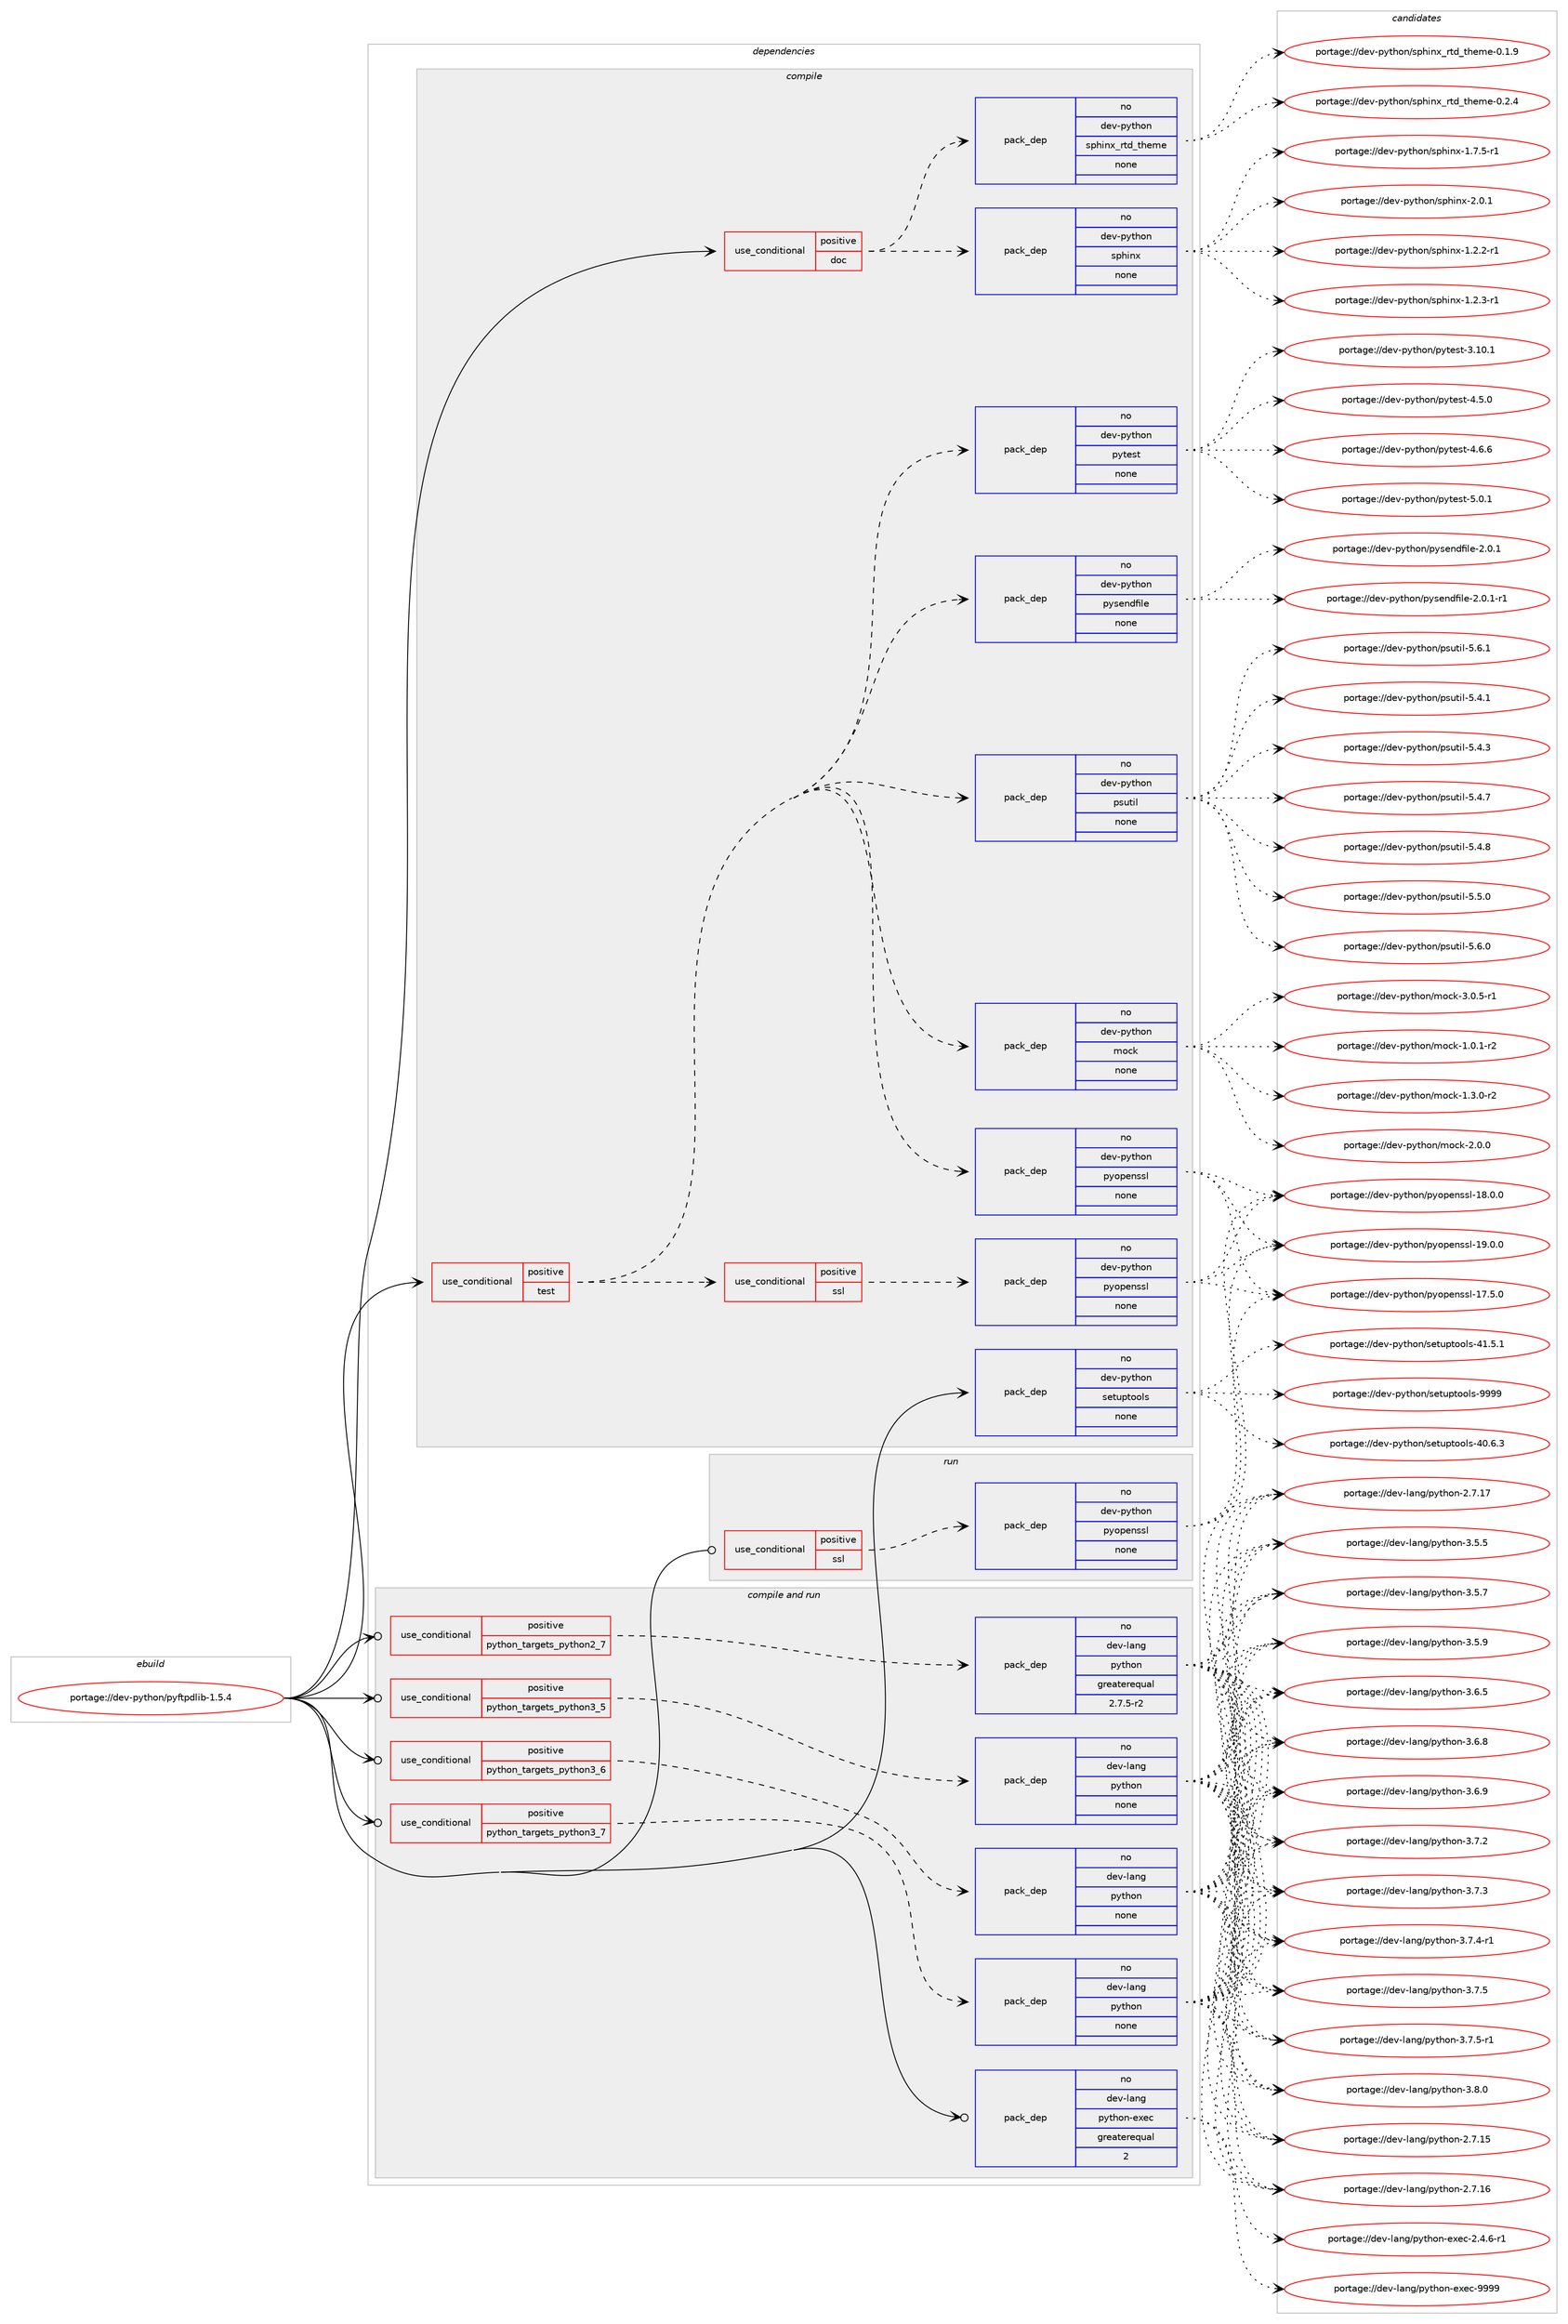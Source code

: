 digraph prolog {

# *************
# Graph options
# *************

newrank=true;
concentrate=true;
compound=true;
graph [rankdir=LR,fontname=Helvetica,fontsize=10,ranksep=1.5];#, ranksep=2.5, nodesep=0.2];
edge  [arrowhead=vee];
node  [fontname=Helvetica,fontsize=10];

# **********
# The ebuild
# **********

subgraph cluster_leftcol {
color=gray;
rank=same;
label=<<i>ebuild</i>>;
id [label="portage://dev-python/pyftpdlib-1.5.4", color=red, width=4, href="../dev-python/pyftpdlib-1.5.4.svg"];
}

# ****************
# The dependencies
# ****************

subgraph cluster_midcol {
color=gray;
label=<<i>dependencies</i>>;
subgraph cluster_compile {
fillcolor="#eeeeee";
style=filled;
label=<<i>compile</i>>;
subgraph cond35155 {
dependency160757 [label=<<TABLE BORDER="0" CELLBORDER="1" CELLSPACING="0" CELLPADDING="4"><TR><TD ROWSPAN="3" CELLPADDING="10">use_conditional</TD></TR><TR><TD>positive</TD></TR><TR><TD>doc</TD></TR></TABLE>>, shape=none, color=red];
subgraph pack122237 {
dependency160758 [label=<<TABLE BORDER="0" CELLBORDER="1" CELLSPACING="0" CELLPADDING="4" WIDTH="220"><TR><TD ROWSPAN="6" CELLPADDING="30">pack_dep</TD></TR><TR><TD WIDTH="110">no</TD></TR><TR><TD>dev-python</TD></TR><TR><TD>sphinx</TD></TR><TR><TD>none</TD></TR><TR><TD></TD></TR></TABLE>>, shape=none, color=blue];
}
dependency160757:e -> dependency160758:w [weight=20,style="dashed",arrowhead="vee"];
subgraph pack122238 {
dependency160759 [label=<<TABLE BORDER="0" CELLBORDER="1" CELLSPACING="0" CELLPADDING="4" WIDTH="220"><TR><TD ROWSPAN="6" CELLPADDING="30">pack_dep</TD></TR><TR><TD WIDTH="110">no</TD></TR><TR><TD>dev-python</TD></TR><TR><TD>sphinx_rtd_theme</TD></TR><TR><TD>none</TD></TR><TR><TD></TD></TR></TABLE>>, shape=none, color=blue];
}
dependency160757:e -> dependency160759:w [weight=20,style="dashed",arrowhead="vee"];
}
id:e -> dependency160757:w [weight=20,style="solid",arrowhead="vee"];
subgraph cond35156 {
dependency160760 [label=<<TABLE BORDER="0" CELLBORDER="1" CELLSPACING="0" CELLPADDING="4"><TR><TD ROWSPAN="3" CELLPADDING="10">use_conditional</TD></TR><TR><TD>positive</TD></TR><TR><TD>test</TD></TR></TABLE>>, shape=none, color=red];
subgraph cond35157 {
dependency160761 [label=<<TABLE BORDER="0" CELLBORDER="1" CELLSPACING="0" CELLPADDING="4"><TR><TD ROWSPAN="3" CELLPADDING="10">use_conditional</TD></TR><TR><TD>positive</TD></TR><TR><TD>ssl</TD></TR></TABLE>>, shape=none, color=red];
subgraph pack122239 {
dependency160762 [label=<<TABLE BORDER="0" CELLBORDER="1" CELLSPACING="0" CELLPADDING="4" WIDTH="220"><TR><TD ROWSPAN="6" CELLPADDING="30">pack_dep</TD></TR><TR><TD WIDTH="110">no</TD></TR><TR><TD>dev-python</TD></TR><TR><TD>pyopenssl</TD></TR><TR><TD>none</TD></TR><TR><TD></TD></TR></TABLE>>, shape=none, color=blue];
}
dependency160761:e -> dependency160762:w [weight=20,style="dashed",arrowhead="vee"];
}
dependency160760:e -> dependency160761:w [weight=20,style="dashed",arrowhead="vee"];
subgraph pack122240 {
dependency160763 [label=<<TABLE BORDER="0" CELLBORDER="1" CELLSPACING="0" CELLPADDING="4" WIDTH="220"><TR><TD ROWSPAN="6" CELLPADDING="30">pack_dep</TD></TR><TR><TD WIDTH="110">no</TD></TR><TR><TD>dev-python</TD></TR><TR><TD>mock</TD></TR><TR><TD>none</TD></TR><TR><TD></TD></TR></TABLE>>, shape=none, color=blue];
}
dependency160760:e -> dependency160763:w [weight=20,style="dashed",arrowhead="vee"];
subgraph pack122241 {
dependency160764 [label=<<TABLE BORDER="0" CELLBORDER="1" CELLSPACING="0" CELLPADDING="4" WIDTH="220"><TR><TD ROWSPAN="6" CELLPADDING="30">pack_dep</TD></TR><TR><TD WIDTH="110">no</TD></TR><TR><TD>dev-python</TD></TR><TR><TD>psutil</TD></TR><TR><TD>none</TD></TR><TR><TD></TD></TR></TABLE>>, shape=none, color=blue];
}
dependency160760:e -> dependency160764:w [weight=20,style="dashed",arrowhead="vee"];
subgraph pack122242 {
dependency160765 [label=<<TABLE BORDER="0" CELLBORDER="1" CELLSPACING="0" CELLPADDING="4" WIDTH="220"><TR><TD ROWSPAN="6" CELLPADDING="30">pack_dep</TD></TR><TR><TD WIDTH="110">no</TD></TR><TR><TD>dev-python</TD></TR><TR><TD>pyopenssl</TD></TR><TR><TD>none</TD></TR><TR><TD></TD></TR></TABLE>>, shape=none, color=blue];
}
dependency160760:e -> dependency160765:w [weight=20,style="dashed",arrowhead="vee"];
subgraph pack122243 {
dependency160766 [label=<<TABLE BORDER="0" CELLBORDER="1" CELLSPACING="0" CELLPADDING="4" WIDTH="220"><TR><TD ROWSPAN="6" CELLPADDING="30">pack_dep</TD></TR><TR><TD WIDTH="110">no</TD></TR><TR><TD>dev-python</TD></TR><TR><TD>pysendfile</TD></TR><TR><TD>none</TD></TR><TR><TD></TD></TR></TABLE>>, shape=none, color=blue];
}
dependency160760:e -> dependency160766:w [weight=20,style="dashed",arrowhead="vee"];
subgraph pack122244 {
dependency160767 [label=<<TABLE BORDER="0" CELLBORDER="1" CELLSPACING="0" CELLPADDING="4" WIDTH="220"><TR><TD ROWSPAN="6" CELLPADDING="30">pack_dep</TD></TR><TR><TD WIDTH="110">no</TD></TR><TR><TD>dev-python</TD></TR><TR><TD>pytest</TD></TR><TR><TD>none</TD></TR><TR><TD></TD></TR></TABLE>>, shape=none, color=blue];
}
dependency160760:e -> dependency160767:w [weight=20,style="dashed",arrowhead="vee"];
}
id:e -> dependency160760:w [weight=20,style="solid",arrowhead="vee"];
subgraph pack122245 {
dependency160768 [label=<<TABLE BORDER="0" CELLBORDER="1" CELLSPACING="0" CELLPADDING="4" WIDTH="220"><TR><TD ROWSPAN="6" CELLPADDING="30">pack_dep</TD></TR><TR><TD WIDTH="110">no</TD></TR><TR><TD>dev-python</TD></TR><TR><TD>setuptools</TD></TR><TR><TD>none</TD></TR><TR><TD></TD></TR></TABLE>>, shape=none, color=blue];
}
id:e -> dependency160768:w [weight=20,style="solid",arrowhead="vee"];
}
subgraph cluster_compileandrun {
fillcolor="#eeeeee";
style=filled;
label=<<i>compile and run</i>>;
subgraph cond35158 {
dependency160769 [label=<<TABLE BORDER="0" CELLBORDER="1" CELLSPACING="0" CELLPADDING="4"><TR><TD ROWSPAN="3" CELLPADDING="10">use_conditional</TD></TR><TR><TD>positive</TD></TR><TR><TD>python_targets_python2_7</TD></TR></TABLE>>, shape=none, color=red];
subgraph pack122246 {
dependency160770 [label=<<TABLE BORDER="0" CELLBORDER="1" CELLSPACING="0" CELLPADDING="4" WIDTH="220"><TR><TD ROWSPAN="6" CELLPADDING="30">pack_dep</TD></TR><TR><TD WIDTH="110">no</TD></TR><TR><TD>dev-lang</TD></TR><TR><TD>python</TD></TR><TR><TD>greaterequal</TD></TR><TR><TD>2.7.5-r2</TD></TR></TABLE>>, shape=none, color=blue];
}
dependency160769:e -> dependency160770:w [weight=20,style="dashed",arrowhead="vee"];
}
id:e -> dependency160769:w [weight=20,style="solid",arrowhead="odotvee"];
subgraph cond35159 {
dependency160771 [label=<<TABLE BORDER="0" CELLBORDER="1" CELLSPACING="0" CELLPADDING="4"><TR><TD ROWSPAN="3" CELLPADDING="10">use_conditional</TD></TR><TR><TD>positive</TD></TR><TR><TD>python_targets_python3_5</TD></TR></TABLE>>, shape=none, color=red];
subgraph pack122247 {
dependency160772 [label=<<TABLE BORDER="0" CELLBORDER="1" CELLSPACING="0" CELLPADDING="4" WIDTH="220"><TR><TD ROWSPAN="6" CELLPADDING="30">pack_dep</TD></TR><TR><TD WIDTH="110">no</TD></TR><TR><TD>dev-lang</TD></TR><TR><TD>python</TD></TR><TR><TD>none</TD></TR><TR><TD></TD></TR></TABLE>>, shape=none, color=blue];
}
dependency160771:e -> dependency160772:w [weight=20,style="dashed",arrowhead="vee"];
}
id:e -> dependency160771:w [weight=20,style="solid",arrowhead="odotvee"];
subgraph cond35160 {
dependency160773 [label=<<TABLE BORDER="0" CELLBORDER="1" CELLSPACING="0" CELLPADDING="4"><TR><TD ROWSPAN="3" CELLPADDING="10">use_conditional</TD></TR><TR><TD>positive</TD></TR><TR><TD>python_targets_python3_6</TD></TR></TABLE>>, shape=none, color=red];
subgraph pack122248 {
dependency160774 [label=<<TABLE BORDER="0" CELLBORDER="1" CELLSPACING="0" CELLPADDING="4" WIDTH="220"><TR><TD ROWSPAN="6" CELLPADDING="30">pack_dep</TD></TR><TR><TD WIDTH="110">no</TD></TR><TR><TD>dev-lang</TD></TR><TR><TD>python</TD></TR><TR><TD>none</TD></TR><TR><TD></TD></TR></TABLE>>, shape=none, color=blue];
}
dependency160773:e -> dependency160774:w [weight=20,style="dashed",arrowhead="vee"];
}
id:e -> dependency160773:w [weight=20,style="solid",arrowhead="odotvee"];
subgraph cond35161 {
dependency160775 [label=<<TABLE BORDER="0" CELLBORDER="1" CELLSPACING="0" CELLPADDING="4"><TR><TD ROWSPAN="3" CELLPADDING="10">use_conditional</TD></TR><TR><TD>positive</TD></TR><TR><TD>python_targets_python3_7</TD></TR></TABLE>>, shape=none, color=red];
subgraph pack122249 {
dependency160776 [label=<<TABLE BORDER="0" CELLBORDER="1" CELLSPACING="0" CELLPADDING="4" WIDTH="220"><TR><TD ROWSPAN="6" CELLPADDING="30">pack_dep</TD></TR><TR><TD WIDTH="110">no</TD></TR><TR><TD>dev-lang</TD></TR><TR><TD>python</TD></TR><TR><TD>none</TD></TR><TR><TD></TD></TR></TABLE>>, shape=none, color=blue];
}
dependency160775:e -> dependency160776:w [weight=20,style="dashed",arrowhead="vee"];
}
id:e -> dependency160775:w [weight=20,style="solid",arrowhead="odotvee"];
subgraph pack122250 {
dependency160777 [label=<<TABLE BORDER="0" CELLBORDER="1" CELLSPACING="0" CELLPADDING="4" WIDTH="220"><TR><TD ROWSPAN="6" CELLPADDING="30">pack_dep</TD></TR><TR><TD WIDTH="110">no</TD></TR><TR><TD>dev-lang</TD></TR><TR><TD>python-exec</TD></TR><TR><TD>greaterequal</TD></TR><TR><TD>2</TD></TR></TABLE>>, shape=none, color=blue];
}
id:e -> dependency160777:w [weight=20,style="solid",arrowhead="odotvee"];
}
subgraph cluster_run {
fillcolor="#eeeeee";
style=filled;
label=<<i>run</i>>;
subgraph cond35162 {
dependency160778 [label=<<TABLE BORDER="0" CELLBORDER="1" CELLSPACING="0" CELLPADDING="4"><TR><TD ROWSPAN="3" CELLPADDING="10">use_conditional</TD></TR><TR><TD>positive</TD></TR><TR><TD>ssl</TD></TR></TABLE>>, shape=none, color=red];
subgraph pack122251 {
dependency160779 [label=<<TABLE BORDER="0" CELLBORDER="1" CELLSPACING="0" CELLPADDING="4" WIDTH="220"><TR><TD ROWSPAN="6" CELLPADDING="30">pack_dep</TD></TR><TR><TD WIDTH="110">no</TD></TR><TR><TD>dev-python</TD></TR><TR><TD>pyopenssl</TD></TR><TR><TD>none</TD></TR><TR><TD></TD></TR></TABLE>>, shape=none, color=blue];
}
dependency160778:e -> dependency160779:w [weight=20,style="dashed",arrowhead="vee"];
}
id:e -> dependency160778:w [weight=20,style="solid",arrowhead="odot"];
}
}

# **************
# The candidates
# **************

subgraph cluster_choices {
rank=same;
color=gray;
label=<<i>candidates</i>>;

subgraph choice122237 {
color=black;
nodesep=1;
choiceportage10010111845112121116104111110471151121041051101204549465046504511449 [label="portage://dev-python/sphinx-1.2.2-r1", color=red, width=4,href="../dev-python/sphinx-1.2.2-r1.svg"];
choiceportage10010111845112121116104111110471151121041051101204549465046514511449 [label="portage://dev-python/sphinx-1.2.3-r1", color=red, width=4,href="../dev-python/sphinx-1.2.3-r1.svg"];
choiceportage10010111845112121116104111110471151121041051101204549465546534511449 [label="portage://dev-python/sphinx-1.7.5-r1", color=red, width=4,href="../dev-python/sphinx-1.7.5-r1.svg"];
choiceportage1001011184511212111610411111047115112104105110120455046484649 [label="portage://dev-python/sphinx-2.0.1", color=red, width=4,href="../dev-python/sphinx-2.0.1.svg"];
dependency160758:e -> choiceportage10010111845112121116104111110471151121041051101204549465046504511449:w [style=dotted,weight="100"];
dependency160758:e -> choiceportage10010111845112121116104111110471151121041051101204549465046514511449:w [style=dotted,weight="100"];
dependency160758:e -> choiceportage10010111845112121116104111110471151121041051101204549465546534511449:w [style=dotted,weight="100"];
dependency160758:e -> choiceportage1001011184511212111610411111047115112104105110120455046484649:w [style=dotted,weight="100"];
}
subgraph choice122238 {
color=black;
nodesep=1;
choiceportage10010111845112121116104111110471151121041051101209511411610095116104101109101454846494657 [label="portage://dev-python/sphinx_rtd_theme-0.1.9", color=red, width=4,href="../dev-python/sphinx_rtd_theme-0.1.9.svg"];
choiceportage10010111845112121116104111110471151121041051101209511411610095116104101109101454846504652 [label="portage://dev-python/sphinx_rtd_theme-0.2.4", color=red, width=4,href="../dev-python/sphinx_rtd_theme-0.2.4.svg"];
dependency160759:e -> choiceportage10010111845112121116104111110471151121041051101209511411610095116104101109101454846494657:w [style=dotted,weight="100"];
dependency160759:e -> choiceportage10010111845112121116104111110471151121041051101209511411610095116104101109101454846504652:w [style=dotted,weight="100"];
}
subgraph choice122239 {
color=black;
nodesep=1;
choiceportage100101118451121211161041111104711212111111210111011511510845495546534648 [label="portage://dev-python/pyopenssl-17.5.0", color=red, width=4,href="../dev-python/pyopenssl-17.5.0.svg"];
choiceportage100101118451121211161041111104711212111111210111011511510845495646484648 [label="portage://dev-python/pyopenssl-18.0.0", color=red, width=4,href="../dev-python/pyopenssl-18.0.0.svg"];
choiceportage100101118451121211161041111104711212111111210111011511510845495746484648 [label="portage://dev-python/pyopenssl-19.0.0", color=red, width=4,href="../dev-python/pyopenssl-19.0.0.svg"];
dependency160762:e -> choiceportage100101118451121211161041111104711212111111210111011511510845495546534648:w [style=dotted,weight="100"];
dependency160762:e -> choiceportage100101118451121211161041111104711212111111210111011511510845495646484648:w [style=dotted,weight="100"];
dependency160762:e -> choiceportage100101118451121211161041111104711212111111210111011511510845495746484648:w [style=dotted,weight="100"];
}
subgraph choice122240 {
color=black;
nodesep=1;
choiceportage1001011184511212111610411111047109111991074549464846494511450 [label="portage://dev-python/mock-1.0.1-r2", color=red, width=4,href="../dev-python/mock-1.0.1-r2.svg"];
choiceportage1001011184511212111610411111047109111991074549465146484511450 [label="portage://dev-python/mock-1.3.0-r2", color=red, width=4,href="../dev-python/mock-1.3.0-r2.svg"];
choiceportage100101118451121211161041111104710911199107455046484648 [label="portage://dev-python/mock-2.0.0", color=red, width=4,href="../dev-python/mock-2.0.0.svg"];
choiceportage1001011184511212111610411111047109111991074551464846534511449 [label="portage://dev-python/mock-3.0.5-r1", color=red, width=4,href="../dev-python/mock-3.0.5-r1.svg"];
dependency160763:e -> choiceportage1001011184511212111610411111047109111991074549464846494511450:w [style=dotted,weight="100"];
dependency160763:e -> choiceportage1001011184511212111610411111047109111991074549465146484511450:w [style=dotted,weight="100"];
dependency160763:e -> choiceportage100101118451121211161041111104710911199107455046484648:w [style=dotted,weight="100"];
dependency160763:e -> choiceportage1001011184511212111610411111047109111991074551464846534511449:w [style=dotted,weight="100"];
}
subgraph choice122241 {
color=black;
nodesep=1;
choiceportage1001011184511212111610411111047112115117116105108455346524649 [label="portage://dev-python/psutil-5.4.1", color=red, width=4,href="../dev-python/psutil-5.4.1.svg"];
choiceportage1001011184511212111610411111047112115117116105108455346524651 [label="portage://dev-python/psutil-5.4.3", color=red, width=4,href="../dev-python/psutil-5.4.3.svg"];
choiceportage1001011184511212111610411111047112115117116105108455346524655 [label="portage://dev-python/psutil-5.4.7", color=red, width=4,href="../dev-python/psutil-5.4.7.svg"];
choiceportage1001011184511212111610411111047112115117116105108455346524656 [label="portage://dev-python/psutil-5.4.8", color=red, width=4,href="../dev-python/psutil-5.4.8.svg"];
choiceportage1001011184511212111610411111047112115117116105108455346534648 [label="portage://dev-python/psutil-5.5.0", color=red, width=4,href="../dev-python/psutil-5.5.0.svg"];
choiceportage1001011184511212111610411111047112115117116105108455346544648 [label="portage://dev-python/psutil-5.6.0", color=red, width=4,href="../dev-python/psutil-5.6.0.svg"];
choiceportage1001011184511212111610411111047112115117116105108455346544649 [label="portage://dev-python/psutil-5.6.1", color=red, width=4,href="../dev-python/psutil-5.6.1.svg"];
dependency160764:e -> choiceportage1001011184511212111610411111047112115117116105108455346524649:w [style=dotted,weight="100"];
dependency160764:e -> choiceportage1001011184511212111610411111047112115117116105108455346524651:w [style=dotted,weight="100"];
dependency160764:e -> choiceportage1001011184511212111610411111047112115117116105108455346524655:w [style=dotted,weight="100"];
dependency160764:e -> choiceportage1001011184511212111610411111047112115117116105108455346524656:w [style=dotted,weight="100"];
dependency160764:e -> choiceportage1001011184511212111610411111047112115117116105108455346534648:w [style=dotted,weight="100"];
dependency160764:e -> choiceportage1001011184511212111610411111047112115117116105108455346544648:w [style=dotted,weight="100"];
dependency160764:e -> choiceportage1001011184511212111610411111047112115117116105108455346544649:w [style=dotted,weight="100"];
}
subgraph choice122242 {
color=black;
nodesep=1;
choiceportage100101118451121211161041111104711212111111210111011511510845495546534648 [label="portage://dev-python/pyopenssl-17.5.0", color=red, width=4,href="../dev-python/pyopenssl-17.5.0.svg"];
choiceportage100101118451121211161041111104711212111111210111011511510845495646484648 [label="portage://dev-python/pyopenssl-18.0.0", color=red, width=4,href="../dev-python/pyopenssl-18.0.0.svg"];
choiceportage100101118451121211161041111104711212111111210111011511510845495746484648 [label="portage://dev-python/pyopenssl-19.0.0", color=red, width=4,href="../dev-python/pyopenssl-19.0.0.svg"];
dependency160765:e -> choiceportage100101118451121211161041111104711212111111210111011511510845495546534648:w [style=dotted,weight="100"];
dependency160765:e -> choiceportage100101118451121211161041111104711212111111210111011511510845495646484648:w [style=dotted,weight="100"];
dependency160765:e -> choiceportage100101118451121211161041111104711212111111210111011511510845495746484648:w [style=dotted,weight="100"];
}
subgraph choice122243 {
color=black;
nodesep=1;
choiceportage1001011184511212111610411111047112121115101110100102105108101455046484649 [label="portage://dev-python/pysendfile-2.0.1", color=red, width=4,href="../dev-python/pysendfile-2.0.1.svg"];
choiceportage10010111845112121116104111110471121211151011101001021051081014550464846494511449 [label="portage://dev-python/pysendfile-2.0.1-r1", color=red, width=4,href="../dev-python/pysendfile-2.0.1-r1.svg"];
dependency160766:e -> choiceportage1001011184511212111610411111047112121115101110100102105108101455046484649:w [style=dotted,weight="100"];
dependency160766:e -> choiceportage10010111845112121116104111110471121211151011101001021051081014550464846494511449:w [style=dotted,weight="100"];
}
subgraph choice122244 {
color=black;
nodesep=1;
choiceportage100101118451121211161041111104711212111610111511645514649484649 [label="portage://dev-python/pytest-3.10.1", color=red, width=4,href="../dev-python/pytest-3.10.1.svg"];
choiceportage1001011184511212111610411111047112121116101115116455246534648 [label="portage://dev-python/pytest-4.5.0", color=red, width=4,href="../dev-python/pytest-4.5.0.svg"];
choiceportage1001011184511212111610411111047112121116101115116455246544654 [label="portage://dev-python/pytest-4.6.6", color=red, width=4,href="../dev-python/pytest-4.6.6.svg"];
choiceportage1001011184511212111610411111047112121116101115116455346484649 [label="portage://dev-python/pytest-5.0.1", color=red, width=4,href="../dev-python/pytest-5.0.1.svg"];
dependency160767:e -> choiceportage100101118451121211161041111104711212111610111511645514649484649:w [style=dotted,weight="100"];
dependency160767:e -> choiceportage1001011184511212111610411111047112121116101115116455246534648:w [style=dotted,weight="100"];
dependency160767:e -> choiceportage1001011184511212111610411111047112121116101115116455246544654:w [style=dotted,weight="100"];
dependency160767:e -> choiceportage1001011184511212111610411111047112121116101115116455346484649:w [style=dotted,weight="100"];
}
subgraph choice122245 {
color=black;
nodesep=1;
choiceportage100101118451121211161041111104711510111611711211611111110811545524846544651 [label="portage://dev-python/setuptools-40.6.3", color=red, width=4,href="../dev-python/setuptools-40.6.3.svg"];
choiceportage100101118451121211161041111104711510111611711211611111110811545524946534649 [label="portage://dev-python/setuptools-41.5.1", color=red, width=4,href="../dev-python/setuptools-41.5.1.svg"];
choiceportage10010111845112121116104111110471151011161171121161111111081154557575757 [label="portage://dev-python/setuptools-9999", color=red, width=4,href="../dev-python/setuptools-9999.svg"];
dependency160768:e -> choiceportage100101118451121211161041111104711510111611711211611111110811545524846544651:w [style=dotted,weight="100"];
dependency160768:e -> choiceportage100101118451121211161041111104711510111611711211611111110811545524946534649:w [style=dotted,weight="100"];
dependency160768:e -> choiceportage10010111845112121116104111110471151011161171121161111111081154557575757:w [style=dotted,weight="100"];
}
subgraph choice122246 {
color=black;
nodesep=1;
choiceportage10010111845108971101034711212111610411111045504655464953 [label="portage://dev-lang/python-2.7.15", color=red, width=4,href="../dev-lang/python-2.7.15.svg"];
choiceportage10010111845108971101034711212111610411111045504655464954 [label="portage://dev-lang/python-2.7.16", color=red, width=4,href="../dev-lang/python-2.7.16.svg"];
choiceportage10010111845108971101034711212111610411111045504655464955 [label="portage://dev-lang/python-2.7.17", color=red, width=4,href="../dev-lang/python-2.7.17.svg"];
choiceportage100101118451089711010347112121116104111110455146534653 [label="portage://dev-lang/python-3.5.5", color=red, width=4,href="../dev-lang/python-3.5.5.svg"];
choiceportage100101118451089711010347112121116104111110455146534655 [label="portage://dev-lang/python-3.5.7", color=red, width=4,href="../dev-lang/python-3.5.7.svg"];
choiceportage100101118451089711010347112121116104111110455146534657 [label="portage://dev-lang/python-3.5.9", color=red, width=4,href="../dev-lang/python-3.5.9.svg"];
choiceportage100101118451089711010347112121116104111110455146544653 [label="portage://dev-lang/python-3.6.5", color=red, width=4,href="../dev-lang/python-3.6.5.svg"];
choiceportage100101118451089711010347112121116104111110455146544656 [label="portage://dev-lang/python-3.6.8", color=red, width=4,href="../dev-lang/python-3.6.8.svg"];
choiceportage100101118451089711010347112121116104111110455146544657 [label="portage://dev-lang/python-3.6.9", color=red, width=4,href="../dev-lang/python-3.6.9.svg"];
choiceportage100101118451089711010347112121116104111110455146554650 [label="portage://dev-lang/python-3.7.2", color=red, width=4,href="../dev-lang/python-3.7.2.svg"];
choiceportage100101118451089711010347112121116104111110455146554651 [label="portage://dev-lang/python-3.7.3", color=red, width=4,href="../dev-lang/python-3.7.3.svg"];
choiceportage1001011184510897110103471121211161041111104551465546524511449 [label="portage://dev-lang/python-3.7.4-r1", color=red, width=4,href="../dev-lang/python-3.7.4-r1.svg"];
choiceportage100101118451089711010347112121116104111110455146554653 [label="portage://dev-lang/python-3.7.5", color=red, width=4,href="../dev-lang/python-3.7.5.svg"];
choiceportage1001011184510897110103471121211161041111104551465546534511449 [label="portage://dev-lang/python-3.7.5-r1", color=red, width=4,href="../dev-lang/python-3.7.5-r1.svg"];
choiceportage100101118451089711010347112121116104111110455146564648 [label="portage://dev-lang/python-3.8.0", color=red, width=4,href="../dev-lang/python-3.8.0.svg"];
dependency160770:e -> choiceportage10010111845108971101034711212111610411111045504655464953:w [style=dotted,weight="100"];
dependency160770:e -> choiceportage10010111845108971101034711212111610411111045504655464954:w [style=dotted,weight="100"];
dependency160770:e -> choiceportage10010111845108971101034711212111610411111045504655464955:w [style=dotted,weight="100"];
dependency160770:e -> choiceportage100101118451089711010347112121116104111110455146534653:w [style=dotted,weight="100"];
dependency160770:e -> choiceportage100101118451089711010347112121116104111110455146534655:w [style=dotted,weight="100"];
dependency160770:e -> choiceportage100101118451089711010347112121116104111110455146534657:w [style=dotted,weight="100"];
dependency160770:e -> choiceportage100101118451089711010347112121116104111110455146544653:w [style=dotted,weight="100"];
dependency160770:e -> choiceportage100101118451089711010347112121116104111110455146544656:w [style=dotted,weight="100"];
dependency160770:e -> choiceportage100101118451089711010347112121116104111110455146544657:w [style=dotted,weight="100"];
dependency160770:e -> choiceportage100101118451089711010347112121116104111110455146554650:w [style=dotted,weight="100"];
dependency160770:e -> choiceportage100101118451089711010347112121116104111110455146554651:w [style=dotted,weight="100"];
dependency160770:e -> choiceportage1001011184510897110103471121211161041111104551465546524511449:w [style=dotted,weight="100"];
dependency160770:e -> choiceportage100101118451089711010347112121116104111110455146554653:w [style=dotted,weight="100"];
dependency160770:e -> choiceportage1001011184510897110103471121211161041111104551465546534511449:w [style=dotted,weight="100"];
dependency160770:e -> choiceportage100101118451089711010347112121116104111110455146564648:w [style=dotted,weight="100"];
}
subgraph choice122247 {
color=black;
nodesep=1;
choiceportage10010111845108971101034711212111610411111045504655464953 [label="portage://dev-lang/python-2.7.15", color=red, width=4,href="../dev-lang/python-2.7.15.svg"];
choiceportage10010111845108971101034711212111610411111045504655464954 [label="portage://dev-lang/python-2.7.16", color=red, width=4,href="../dev-lang/python-2.7.16.svg"];
choiceportage10010111845108971101034711212111610411111045504655464955 [label="portage://dev-lang/python-2.7.17", color=red, width=4,href="../dev-lang/python-2.7.17.svg"];
choiceportage100101118451089711010347112121116104111110455146534653 [label="portage://dev-lang/python-3.5.5", color=red, width=4,href="../dev-lang/python-3.5.5.svg"];
choiceportage100101118451089711010347112121116104111110455146534655 [label="portage://dev-lang/python-3.5.7", color=red, width=4,href="../dev-lang/python-3.5.7.svg"];
choiceportage100101118451089711010347112121116104111110455146534657 [label="portage://dev-lang/python-3.5.9", color=red, width=4,href="../dev-lang/python-3.5.9.svg"];
choiceportage100101118451089711010347112121116104111110455146544653 [label="portage://dev-lang/python-3.6.5", color=red, width=4,href="../dev-lang/python-3.6.5.svg"];
choiceportage100101118451089711010347112121116104111110455146544656 [label="portage://dev-lang/python-3.6.8", color=red, width=4,href="../dev-lang/python-3.6.8.svg"];
choiceportage100101118451089711010347112121116104111110455146544657 [label="portage://dev-lang/python-3.6.9", color=red, width=4,href="../dev-lang/python-3.6.9.svg"];
choiceportage100101118451089711010347112121116104111110455146554650 [label="portage://dev-lang/python-3.7.2", color=red, width=4,href="../dev-lang/python-3.7.2.svg"];
choiceportage100101118451089711010347112121116104111110455146554651 [label="portage://dev-lang/python-3.7.3", color=red, width=4,href="../dev-lang/python-3.7.3.svg"];
choiceportage1001011184510897110103471121211161041111104551465546524511449 [label="portage://dev-lang/python-3.7.4-r1", color=red, width=4,href="../dev-lang/python-3.7.4-r1.svg"];
choiceportage100101118451089711010347112121116104111110455146554653 [label="portage://dev-lang/python-3.7.5", color=red, width=4,href="../dev-lang/python-3.7.5.svg"];
choiceportage1001011184510897110103471121211161041111104551465546534511449 [label="portage://dev-lang/python-3.7.5-r1", color=red, width=4,href="../dev-lang/python-3.7.5-r1.svg"];
choiceportage100101118451089711010347112121116104111110455146564648 [label="portage://dev-lang/python-3.8.0", color=red, width=4,href="../dev-lang/python-3.8.0.svg"];
dependency160772:e -> choiceportage10010111845108971101034711212111610411111045504655464953:w [style=dotted,weight="100"];
dependency160772:e -> choiceportage10010111845108971101034711212111610411111045504655464954:w [style=dotted,weight="100"];
dependency160772:e -> choiceportage10010111845108971101034711212111610411111045504655464955:w [style=dotted,weight="100"];
dependency160772:e -> choiceportage100101118451089711010347112121116104111110455146534653:w [style=dotted,weight="100"];
dependency160772:e -> choiceportage100101118451089711010347112121116104111110455146534655:w [style=dotted,weight="100"];
dependency160772:e -> choiceportage100101118451089711010347112121116104111110455146534657:w [style=dotted,weight="100"];
dependency160772:e -> choiceportage100101118451089711010347112121116104111110455146544653:w [style=dotted,weight="100"];
dependency160772:e -> choiceportage100101118451089711010347112121116104111110455146544656:w [style=dotted,weight="100"];
dependency160772:e -> choiceportage100101118451089711010347112121116104111110455146544657:w [style=dotted,weight="100"];
dependency160772:e -> choiceportage100101118451089711010347112121116104111110455146554650:w [style=dotted,weight="100"];
dependency160772:e -> choiceportage100101118451089711010347112121116104111110455146554651:w [style=dotted,weight="100"];
dependency160772:e -> choiceportage1001011184510897110103471121211161041111104551465546524511449:w [style=dotted,weight="100"];
dependency160772:e -> choiceportage100101118451089711010347112121116104111110455146554653:w [style=dotted,weight="100"];
dependency160772:e -> choiceportage1001011184510897110103471121211161041111104551465546534511449:w [style=dotted,weight="100"];
dependency160772:e -> choiceportage100101118451089711010347112121116104111110455146564648:w [style=dotted,weight="100"];
}
subgraph choice122248 {
color=black;
nodesep=1;
choiceportage10010111845108971101034711212111610411111045504655464953 [label="portage://dev-lang/python-2.7.15", color=red, width=4,href="../dev-lang/python-2.7.15.svg"];
choiceportage10010111845108971101034711212111610411111045504655464954 [label="portage://dev-lang/python-2.7.16", color=red, width=4,href="../dev-lang/python-2.7.16.svg"];
choiceportage10010111845108971101034711212111610411111045504655464955 [label="portage://dev-lang/python-2.7.17", color=red, width=4,href="../dev-lang/python-2.7.17.svg"];
choiceportage100101118451089711010347112121116104111110455146534653 [label="portage://dev-lang/python-3.5.5", color=red, width=4,href="../dev-lang/python-3.5.5.svg"];
choiceportage100101118451089711010347112121116104111110455146534655 [label="portage://dev-lang/python-3.5.7", color=red, width=4,href="../dev-lang/python-3.5.7.svg"];
choiceportage100101118451089711010347112121116104111110455146534657 [label="portage://dev-lang/python-3.5.9", color=red, width=4,href="../dev-lang/python-3.5.9.svg"];
choiceportage100101118451089711010347112121116104111110455146544653 [label="portage://dev-lang/python-3.6.5", color=red, width=4,href="../dev-lang/python-3.6.5.svg"];
choiceportage100101118451089711010347112121116104111110455146544656 [label="portage://dev-lang/python-3.6.8", color=red, width=4,href="../dev-lang/python-3.6.8.svg"];
choiceportage100101118451089711010347112121116104111110455146544657 [label="portage://dev-lang/python-3.6.9", color=red, width=4,href="../dev-lang/python-3.6.9.svg"];
choiceportage100101118451089711010347112121116104111110455146554650 [label="portage://dev-lang/python-3.7.2", color=red, width=4,href="../dev-lang/python-3.7.2.svg"];
choiceportage100101118451089711010347112121116104111110455146554651 [label="portage://dev-lang/python-3.7.3", color=red, width=4,href="../dev-lang/python-3.7.3.svg"];
choiceportage1001011184510897110103471121211161041111104551465546524511449 [label="portage://dev-lang/python-3.7.4-r1", color=red, width=4,href="../dev-lang/python-3.7.4-r1.svg"];
choiceportage100101118451089711010347112121116104111110455146554653 [label="portage://dev-lang/python-3.7.5", color=red, width=4,href="../dev-lang/python-3.7.5.svg"];
choiceportage1001011184510897110103471121211161041111104551465546534511449 [label="portage://dev-lang/python-3.7.5-r1", color=red, width=4,href="../dev-lang/python-3.7.5-r1.svg"];
choiceportage100101118451089711010347112121116104111110455146564648 [label="portage://dev-lang/python-3.8.0", color=red, width=4,href="../dev-lang/python-3.8.0.svg"];
dependency160774:e -> choiceportage10010111845108971101034711212111610411111045504655464953:w [style=dotted,weight="100"];
dependency160774:e -> choiceportage10010111845108971101034711212111610411111045504655464954:w [style=dotted,weight="100"];
dependency160774:e -> choiceportage10010111845108971101034711212111610411111045504655464955:w [style=dotted,weight="100"];
dependency160774:e -> choiceportage100101118451089711010347112121116104111110455146534653:w [style=dotted,weight="100"];
dependency160774:e -> choiceportage100101118451089711010347112121116104111110455146534655:w [style=dotted,weight="100"];
dependency160774:e -> choiceportage100101118451089711010347112121116104111110455146534657:w [style=dotted,weight="100"];
dependency160774:e -> choiceportage100101118451089711010347112121116104111110455146544653:w [style=dotted,weight="100"];
dependency160774:e -> choiceportage100101118451089711010347112121116104111110455146544656:w [style=dotted,weight="100"];
dependency160774:e -> choiceportage100101118451089711010347112121116104111110455146544657:w [style=dotted,weight="100"];
dependency160774:e -> choiceportage100101118451089711010347112121116104111110455146554650:w [style=dotted,weight="100"];
dependency160774:e -> choiceportage100101118451089711010347112121116104111110455146554651:w [style=dotted,weight="100"];
dependency160774:e -> choiceportage1001011184510897110103471121211161041111104551465546524511449:w [style=dotted,weight="100"];
dependency160774:e -> choiceportage100101118451089711010347112121116104111110455146554653:w [style=dotted,weight="100"];
dependency160774:e -> choiceportage1001011184510897110103471121211161041111104551465546534511449:w [style=dotted,weight="100"];
dependency160774:e -> choiceportage100101118451089711010347112121116104111110455146564648:w [style=dotted,weight="100"];
}
subgraph choice122249 {
color=black;
nodesep=1;
choiceportage10010111845108971101034711212111610411111045504655464953 [label="portage://dev-lang/python-2.7.15", color=red, width=4,href="../dev-lang/python-2.7.15.svg"];
choiceportage10010111845108971101034711212111610411111045504655464954 [label="portage://dev-lang/python-2.7.16", color=red, width=4,href="../dev-lang/python-2.7.16.svg"];
choiceportage10010111845108971101034711212111610411111045504655464955 [label="portage://dev-lang/python-2.7.17", color=red, width=4,href="../dev-lang/python-2.7.17.svg"];
choiceportage100101118451089711010347112121116104111110455146534653 [label="portage://dev-lang/python-3.5.5", color=red, width=4,href="../dev-lang/python-3.5.5.svg"];
choiceportage100101118451089711010347112121116104111110455146534655 [label="portage://dev-lang/python-3.5.7", color=red, width=4,href="../dev-lang/python-3.5.7.svg"];
choiceportage100101118451089711010347112121116104111110455146534657 [label="portage://dev-lang/python-3.5.9", color=red, width=4,href="../dev-lang/python-3.5.9.svg"];
choiceportage100101118451089711010347112121116104111110455146544653 [label="portage://dev-lang/python-3.6.5", color=red, width=4,href="../dev-lang/python-3.6.5.svg"];
choiceportage100101118451089711010347112121116104111110455146544656 [label="portage://dev-lang/python-3.6.8", color=red, width=4,href="../dev-lang/python-3.6.8.svg"];
choiceportage100101118451089711010347112121116104111110455146544657 [label="portage://dev-lang/python-3.6.9", color=red, width=4,href="../dev-lang/python-3.6.9.svg"];
choiceportage100101118451089711010347112121116104111110455146554650 [label="portage://dev-lang/python-3.7.2", color=red, width=4,href="../dev-lang/python-3.7.2.svg"];
choiceportage100101118451089711010347112121116104111110455146554651 [label="portage://dev-lang/python-3.7.3", color=red, width=4,href="../dev-lang/python-3.7.3.svg"];
choiceportage1001011184510897110103471121211161041111104551465546524511449 [label="portage://dev-lang/python-3.7.4-r1", color=red, width=4,href="../dev-lang/python-3.7.4-r1.svg"];
choiceportage100101118451089711010347112121116104111110455146554653 [label="portage://dev-lang/python-3.7.5", color=red, width=4,href="../dev-lang/python-3.7.5.svg"];
choiceportage1001011184510897110103471121211161041111104551465546534511449 [label="portage://dev-lang/python-3.7.5-r1", color=red, width=4,href="../dev-lang/python-3.7.5-r1.svg"];
choiceportage100101118451089711010347112121116104111110455146564648 [label="portage://dev-lang/python-3.8.0", color=red, width=4,href="../dev-lang/python-3.8.0.svg"];
dependency160776:e -> choiceportage10010111845108971101034711212111610411111045504655464953:w [style=dotted,weight="100"];
dependency160776:e -> choiceportage10010111845108971101034711212111610411111045504655464954:w [style=dotted,weight="100"];
dependency160776:e -> choiceportage10010111845108971101034711212111610411111045504655464955:w [style=dotted,weight="100"];
dependency160776:e -> choiceportage100101118451089711010347112121116104111110455146534653:w [style=dotted,weight="100"];
dependency160776:e -> choiceportage100101118451089711010347112121116104111110455146534655:w [style=dotted,weight="100"];
dependency160776:e -> choiceportage100101118451089711010347112121116104111110455146534657:w [style=dotted,weight="100"];
dependency160776:e -> choiceportage100101118451089711010347112121116104111110455146544653:w [style=dotted,weight="100"];
dependency160776:e -> choiceportage100101118451089711010347112121116104111110455146544656:w [style=dotted,weight="100"];
dependency160776:e -> choiceportage100101118451089711010347112121116104111110455146544657:w [style=dotted,weight="100"];
dependency160776:e -> choiceportage100101118451089711010347112121116104111110455146554650:w [style=dotted,weight="100"];
dependency160776:e -> choiceportage100101118451089711010347112121116104111110455146554651:w [style=dotted,weight="100"];
dependency160776:e -> choiceportage1001011184510897110103471121211161041111104551465546524511449:w [style=dotted,weight="100"];
dependency160776:e -> choiceportage100101118451089711010347112121116104111110455146554653:w [style=dotted,weight="100"];
dependency160776:e -> choiceportage1001011184510897110103471121211161041111104551465546534511449:w [style=dotted,weight="100"];
dependency160776:e -> choiceportage100101118451089711010347112121116104111110455146564648:w [style=dotted,weight="100"];
}
subgraph choice122250 {
color=black;
nodesep=1;
choiceportage10010111845108971101034711212111610411111045101120101994550465246544511449 [label="portage://dev-lang/python-exec-2.4.6-r1", color=red, width=4,href="../dev-lang/python-exec-2.4.6-r1.svg"];
choiceportage10010111845108971101034711212111610411111045101120101994557575757 [label="portage://dev-lang/python-exec-9999", color=red, width=4,href="../dev-lang/python-exec-9999.svg"];
dependency160777:e -> choiceportage10010111845108971101034711212111610411111045101120101994550465246544511449:w [style=dotted,weight="100"];
dependency160777:e -> choiceportage10010111845108971101034711212111610411111045101120101994557575757:w [style=dotted,weight="100"];
}
subgraph choice122251 {
color=black;
nodesep=1;
choiceportage100101118451121211161041111104711212111111210111011511510845495546534648 [label="portage://dev-python/pyopenssl-17.5.0", color=red, width=4,href="../dev-python/pyopenssl-17.5.0.svg"];
choiceportage100101118451121211161041111104711212111111210111011511510845495646484648 [label="portage://dev-python/pyopenssl-18.0.0", color=red, width=4,href="../dev-python/pyopenssl-18.0.0.svg"];
choiceportage100101118451121211161041111104711212111111210111011511510845495746484648 [label="portage://dev-python/pyopenssl-19.0.0", color=red, width=4,href="../dev-python/pyopenssl-19.0.0.svg"];
dependency160779:e -> choiceportage100101118451121211161041111104711212111111210111011511510845495546534648:w [style=dotted,weight="100"];
dependency160779:e -> choiceportage100101118451121211161041111104711212111111210111011511510845495646484648:w [style=dotted,weight="100"];
dependency160779:e -> choiceportage100101118451121211161041111104711212111111210111011511510845495746484648:w [style=dotted,weight="100"];
}
}

}
